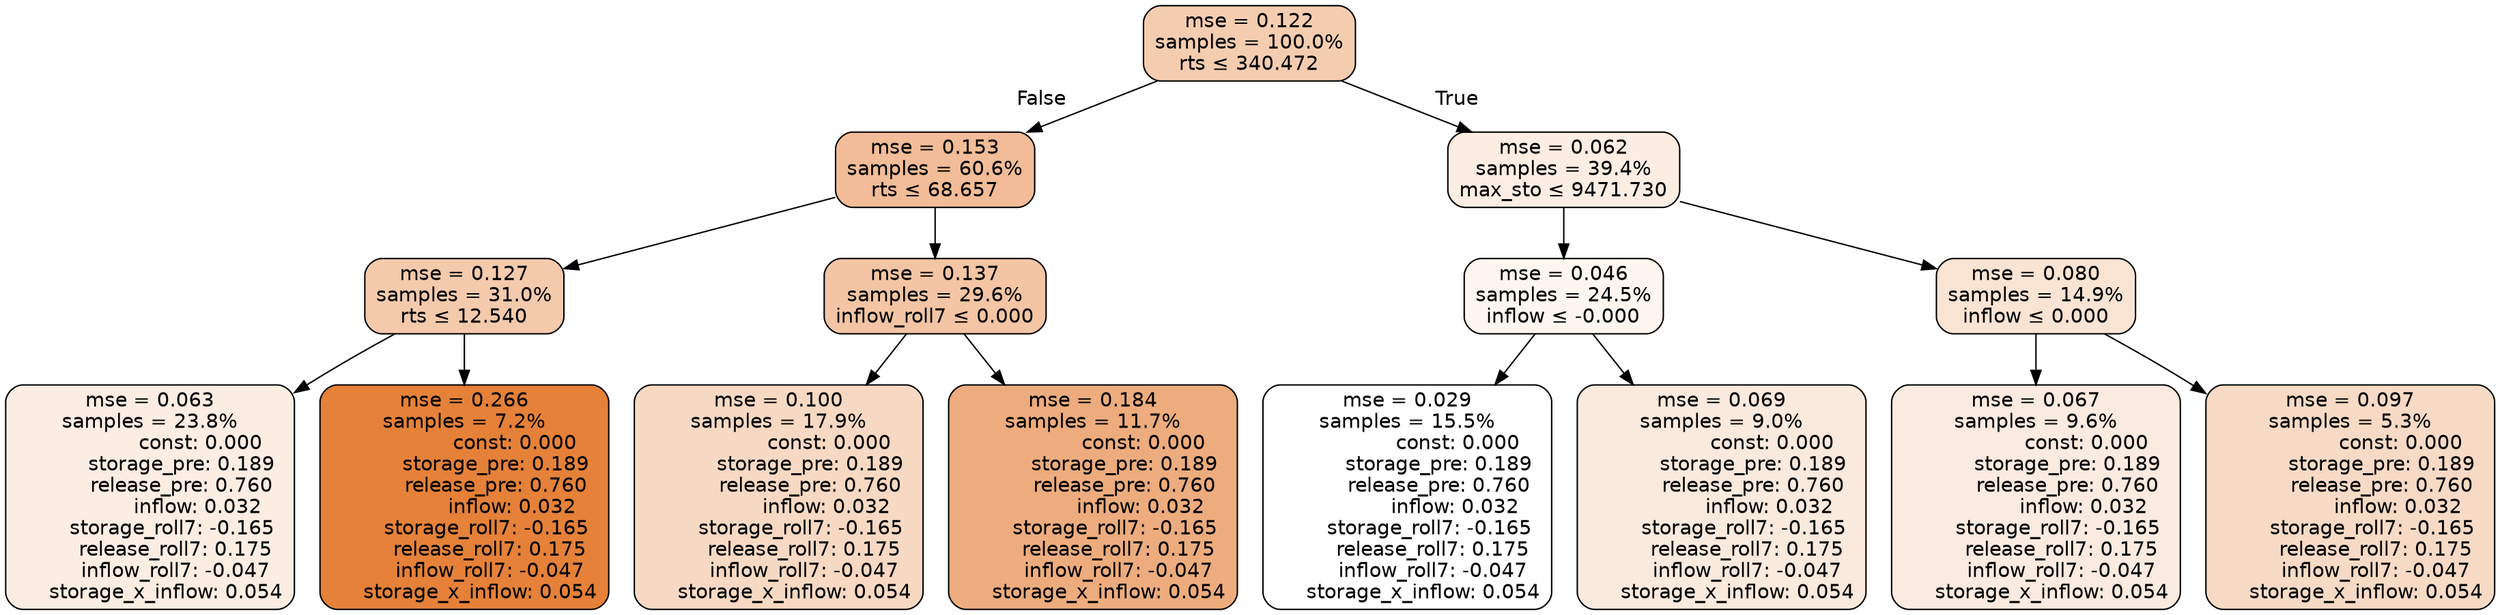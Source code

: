 digraph tree {
node [shape=rectangle, style="filled, rounded", color="black", fontname=helvetica] ;
edge [fontname=helvetica] ;
	"0" [label="mse = 0.122
samples = 100.0%
rts &le; 340.472", fillcolor="#f4cdb1"]
	"1" [label="mse = 0.153
samples = 60.6%
rts &le; 68.657", fillcolor="#f1bc97"]
	"2" [label="mse = 0.127
samples = 31.0%
rts &le; 12.540", fillcolor="#f4caad"]
	"3" [label="mse = 0.063
samples = 23.8%
                const: 0.000
          storage_pre: 0.189
          release_pre: 0.760
               inflow: 0.032
       storage_roll7: -0.165
        release_roll7: 0.175
        inflow_roll7: -0.047
     storage_x_inflow: 0.054", fillcolor="#fbede2"]
	"4" [label="mse = 0.266
samples = 7.2%
                const: 0.000
          storage_pre: 0.189
          release_pre: 0.760
               inflow: 0.032
       storage_roll7: -0.165
        release_roll7: 0.175
        inflow_roll7: -0.047
     storage_x_inflow: 0.054", fillcolor="#e58139"]
	"5" [label="mse = 0.137
samples = 29.6%
inflow_roll7 &le; 0.000", fillcolor="#f3c5a4"]
	"6" [label="mse = 0.100
samples = 17.9%
                const: 0.000
          storage_pre: 0.189
          release_pre: 0.760
               inflow: 0.032
       storage_roll7: -0.165
        release_roll7: 0.175
        inflow_roll7: -0.047
     storage_x_inflow: 0.054", fillcolor="#f7d9c3"]
	"7" [label="mse = 0.184
samples = 11.7%
                const: 0.000
          storage_pre: 0.189
          release_pre: 0.760
               inflow: 0.032
       storage_roll7: -0.165
        release_roll7: 0.175
        inflow_roll7: -0.047
     storage_x_inflow: 0.054", fillcolor="#edac7d"]
	"8" [label="mse = 0.062
samples = 39.4%
max_sto &le; 9471.730", fillcolor="#fbede2"]
	"9" [label="mse = 0.046
samples = 24.5%
inflow &le; -0.000", fillcolor="#fdf5f0"]
	"10" [label="mse = 0.029
samples = 15.5%
                const: 0.000
          storage_pre: 0.189
          release_pre: 0.760
               inflow: 0.032
       storage_roll7: -0.165
        release_roll7: 0.175
        inflow_roll7: -0.047
     storage_x_inflow: 0.054", fillcolor="#ffffff"]
	"11" [label="mse = 0.069
samples = 9.0%
                const: 0.000
          storage_pre: 0.189
          release_pre: 0.760
               inflow: 0.032
       storage_roll7: -0.165
        release_roll7: 0.175
        inflow_roll7: -0.047
     storage_x_inflow: 0.054", fillcolor="#fae9dd"]
	"12" [label="mse = 0.080
samples = 14.9%
inflow &le; 0.000", fillcolor="#f9e3d3"]
	"13" [label="mse = 0.067
samples = 9.6%
                const: 0.000
          storage_pre: 0.189
          release_pre: 0.760
               inflow: 0.032
       storage_roll7: -0.165
        release_roll7: 0.175
        inflow_roll7: -0.047
     storage_x_inflow: 0.054", fillcolor="#faeadf"]
	"14" [label="mse = 0.097
samples = 5.3%
                const: 0.000
          storage_pre: 0.189
          release_pre: 0.760
               inflow: 0.032
       storage_roll7: -0.165
        release_roll7: 0.175
        inflow_roll7: -0.047
     storage_x_inflow: 0.054", fillcolor="#f7dac5"]

	"0" -> "1" [labeldistance=2.5, labelangle=45, headlabel="False"]
	"1" -> "2"
	"2" -> "3"
	"2" -> "4"
	"1" -> "5"
	"5" -> "6"
	"5" -> "7"
	"0" -> "8" [labeldistance=2.5, labelangle=-45, headlabel="True"]
	"8" -> "9"
	"9" -> "10"
	"9" -> "11"
	"8" -> "12"
	"12" -> "13"
	"12" -> "14"
}